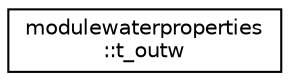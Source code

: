 digraph "Graphical Class Hierarchy"
{
 // LATEX_PDF_SIZE
  edge [fontname="Helvetica",fontsize="10",labelfontname="Helvetica",labelfontsize="10"];
  node [fontname="Helvetica",fontsize="10",shape=record];
  rankdir="LR";
  Node0 [label="modulewaterproperties\l::t_outw",height=0.2,width=0.4,color="black", fillcolor="white", style="filled",URL="$structmodulewaterproperties_1_1t__outw.html",tooltip=" "];
}
